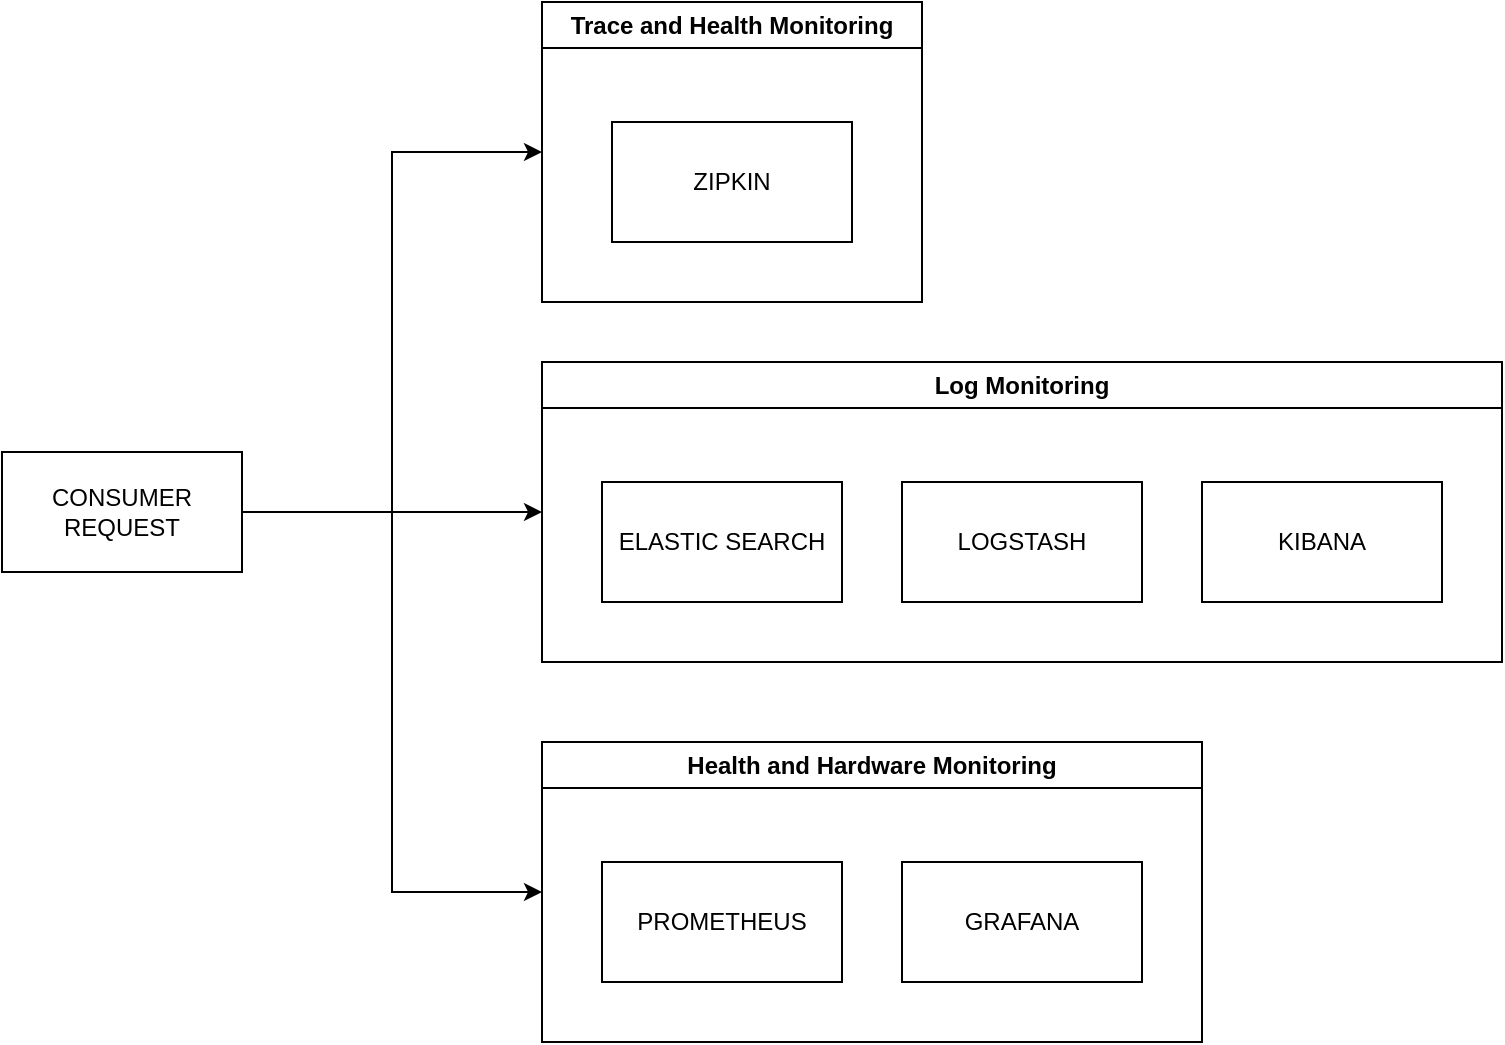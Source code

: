 <mxfile version="23.1.1" type="device">
  <diagram name="Page-1" id="6hGQRv9N-xN35FH2C01U">
    <mxGraphModel dx="1728" dy="1761" grid="1" gridSize="10" guides="1" tooltips="1" connect="1" arrows="1" fold="1" page="1" pageScale="1" pageWidth="850" pageHeight="1100" math="0" shadow="0">
      <root>
        <mxCell id="0" />
        <mxCell id="1" parent="0" />
        <mxCell id="z10W_7JiJNSDTyv3OePO-29" value="Log Monitoring" style="swimlane;whiteSpace=wrap;html=1;" parent="1" vertex="1">
          <mxGeometry x="320" y="-680" width="480" height="150" as="geometry" />
        </mxCell>
        <mxCell id="z10W_7JiJNSDTyv3OePO-25" value="ELASTIC SEARCH" style="rounded=0;whiteSpace=wrap;html=1;" parent="z10W_7JiJNSDTyv3OePO-29" vertex="1">
          <mxGeometry x="30" y="60" width="120" height="60" as="geometry" />
        </mxCell>
        <mxCell id="z10W_7JiJNSDTyv3OePO-27" value="LOGSTASH" style="rounded=0;whiteSpace=wrap;html=1;" parent="z10W_7JiJNSDTyv3OePO-29" vertex="1">
          <mxGeometry x="180" y="60" width="120" height="60" as="geometry" />
        </mxCell>
        <mxCell id="z10W_7JiJNSDTyv3OePO-26" value="KIBANA" style="rounded=0;whiteSpace=wrap;html=1;" parent="z10W_7JiJNSDTyv3OePO-29" vertex="1">
          <mxGeometry x="330" y="60" width="120" height="60" as="geometry" />
        </mxCell>
        <mxCell id="z10W_7JiJNSDTyv3OePO-30" value="Health and Hardware Monitoring" style="swimlane;whiteSpace=wrap;html=1;" parent="1" vertex="1">
          <mxGeometry x="320" y="-490" width="330" height="150" as="geometry" />
        </mxCell>
        <mxCell id="z10W_7JiJNSDTyv3OePO-24" value="PROMETHEUS" style="rounded=0;whiteSpace=wrap;html=1;" parent="z10W_7JiJNSDTyv3OePO-30" vertex="1">
          <mxGeometry x="30" y="60" width="120" height="60" as="geometry" />
        </mxCell>
        <mxCell id="z10W_7JiJNSDTyv3OePO-22" value="GRAFANA" style="rounded=0;whiteSpace=wrap;html=1;" parent="z10W_7JiJNSDTyv3OePO-30" vertex="1">
          <mxGeometry x="180" y="60" width="120" height="60" as="geometry" />
        </mxCell>
        <mxCell id="z10W_7JiJNSDTyv3OePO-31" value="Trace and Health Monitoring" style="swimlane;whiteSpace=wrap;html=1;" parent="1" vertex="1">
          <mxGeometry x="320" y="-860" width="190" height="150" as="geometry" />
        </mxCell>
        <mxCell id="z10W_7JiJNSDTyv3OePO-23" value="ZIPKIN" style="rounded=0;whiteSpace=wrap;html=1;" parent="z10W_7JiJNSDTyv3OePO-31" vertex="1">
          <mxGeometry x="35" y="60" width="120" height="60" as="geometry" />
        </mxCell>
        <mxCell id="12aSX1B6gdGvbx64BBU--2" style="edgeStyle=orthogonalEdgeStyle;rounded=0;orthogonalLoop=1;jettySize=auto;html=1;" edge="1" parent="1" source="12aSX1B6gdGvbx64BBU--1" target="z10W_7JiJNSDTyv3OePO-29">
          <mxGeometry relative="1" as="geometry" />
        </mxCell>
        <mxCell id="12aSX1B6gdGvbx64BBU--3" style="edgeStyle=orthogonalEdgeStyle;rounded=0;orthogonalLoop=1;jettySize=auto;html=1;entryX=0;entryY=0.5;entryDx=0;entryDy=0;" edge="1" parent="1" source="12aSX1B6gdGvbx64BBU--1" target="z10W_7JiJNSDTyv3OePO-31">
          <mxGeometry relative="1" as="geometry" />
        </mxCell>
        <mxCell id="12aSX1B6gdGvbx64BBU--4" style="edgeStyle=orthogonalEdgeStyle;rounded=0;orthogonalLoop=1;jettySize=auto;html=1;entryX=0;entryY=0.5;entryDx=0;entryDy=0;" edge="1" parent="1" source="12aSX1B6gdGvbx64BBU--1" target="z10W_7JiJNSDTyv3OePO-30">
          <mxGeometry relative="1" as="geometry" />
        </mxCell>
        <mxCell id="12aSX1B6gdGvbx64BBU--1" value="CONSUMER REQUEST" style="rounded=0;whiteSpace=wrap;html=1;" vertex="1" parent="1">
          <mxGeometry x="50" y="-635" width="120" height="60" as="geometry" />
        </mxCell>
      </root>
    </mxGraphModel>
  </diagram>
</mxfile>
